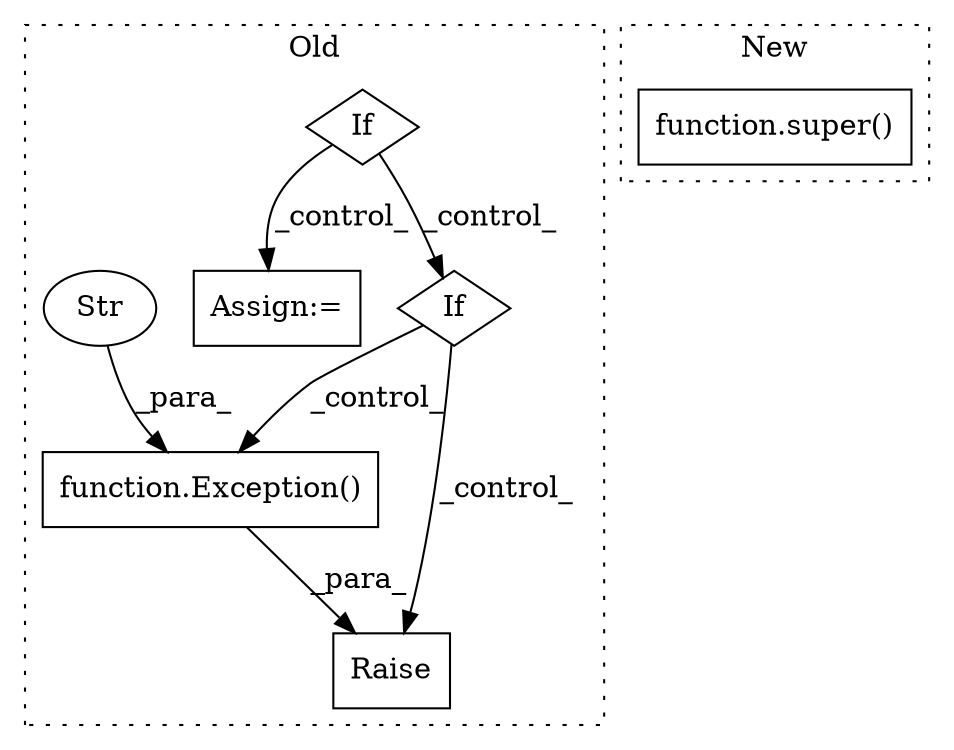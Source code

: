 digraph G {
subgraph cluster0 {
1 [label="function.Exception()" a="75" s="3289,3338" l="10,1" shape="box"];
3 [label="If" a="96" s="3158" l="3" shape="diamond"];
4 [label="Str" a="66" s="3299" l="39" shape="ellipse"];
5 [label="Raise" a="91" s="3283" l="6" shape="box"];
6 [label="Assign:=" a="68" s="3463" l="3" shape="box"];
7 [label="If" a="96" s="3238" l="3" shape="diamond"];
label = "Old";
style="dotted";
}
subgraph cluster1 {
2 [label="function.super()" a="75" s="1210" l="7" shape="box"];
label = "New";
style="dotted";
}
1 -> 5 [label="_para_"];
3 -> 7 [label="_control_"];
3 -> 6 [label="_control_"];
4 -> 1 [label="_para_"];
7 -> 1 [label="_control_"];
7 -> 5 [label="_control_"];
}